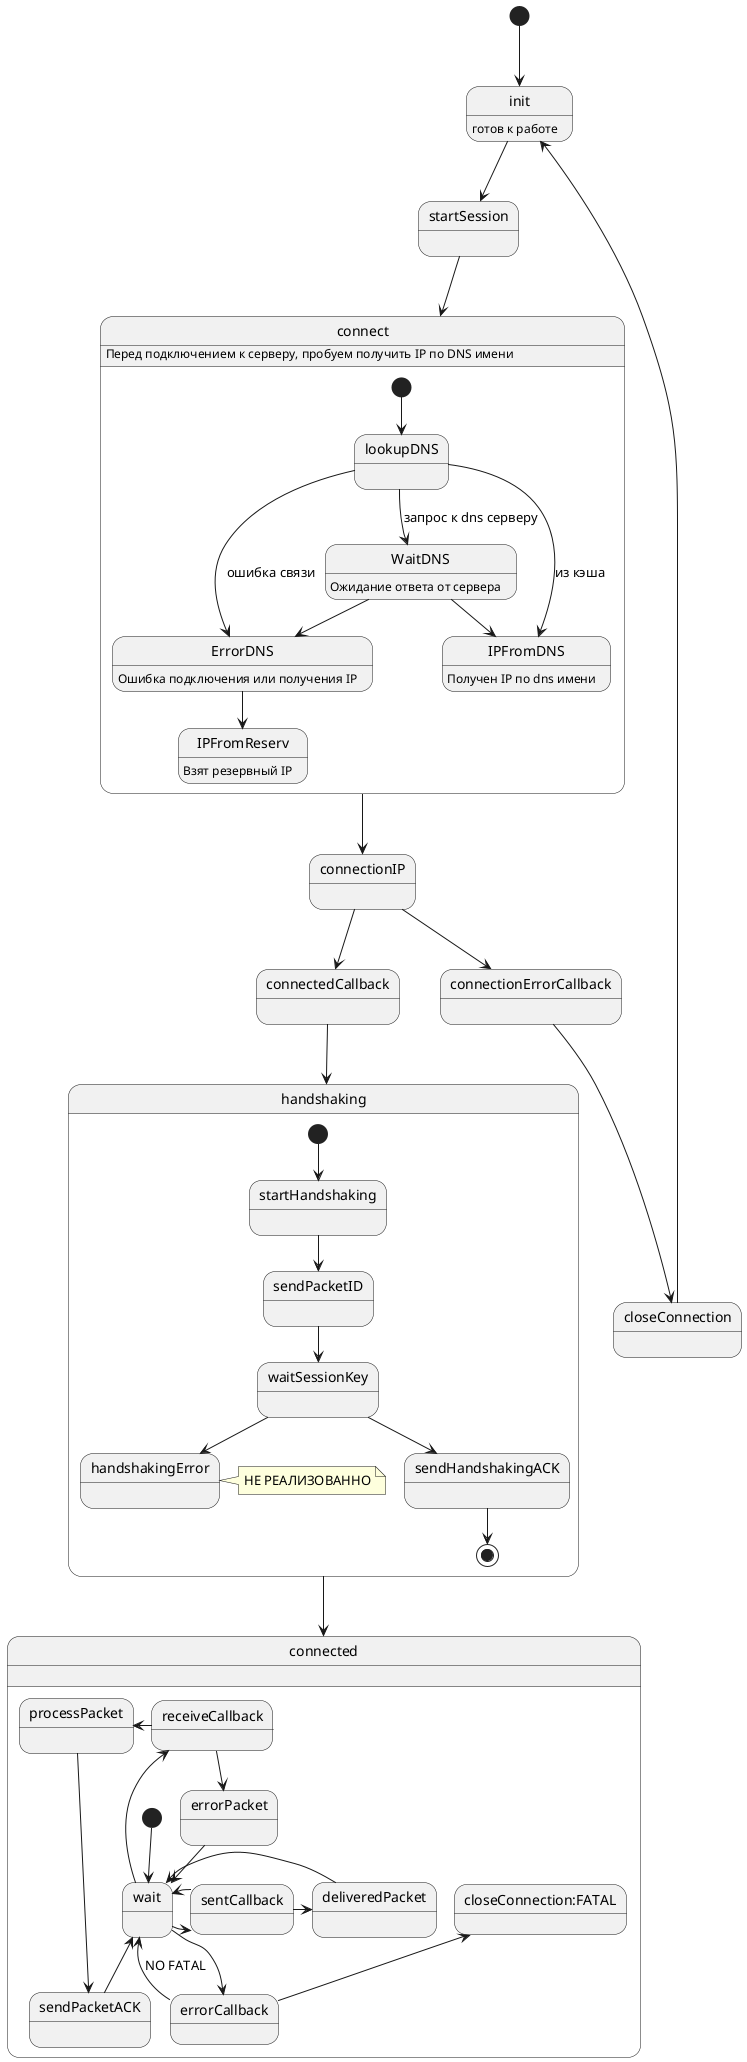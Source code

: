 @startuml

init: готов к работе
startSession:
connectionIP:
connectionErrorCallback:
connectedCallback:
closeConnection:
state connect{
	connect:Перед подключением к серверу, пробуем получить IP по DNS имени
	WaitDNS:Ожидание ответа от сервера
	ErrorDNS:Ошибка подключения или получения IP
	IPFromDNS:Получен IP по dns имени
	IPFromReserv:Взят резервный IP
	lookupDNS:
	[*]-->lookupDNS
	lookupDNS-->WaitDNS :запрос к dns серверу
	lookupDNS-->ErrorDNS :ошибка связи
	lookupDNS-->IPFromDNS :из кэша
	ErrorDNS-->IPFromReserv
	WaitDNS-->ErrorDNS
	WaitDNS-->IPFromDNS
	'IPFromDNS-->[*]
	'IPFromReserv-->[*]
}


state handshaking{
	startHandshaking:
	sendPacketID:
	waitSessionKey:
	sendHandshakingACK:
	handshakingError:

	[*]-->startHandshaking
	startHandshaking-->sendPacketID
	sendPacketID-->waitSessionKey
	waitSessionKey-->sendHandshakingACK
	sendHandshakingACK-->[*]
	waitSessionKey-->handshakingError
	note right of handshakingError: НЕ РЕАЛИЗОВАННО
}

state connected{
	connected:
	wait:
	processPacket:
	sendPacketACK:
	errorPacket:
	deliveredPacket:

	[*]-->wait
	wait-left->receiveCallback
	receiveCallback-->errorPacket
	errorPacket-->wait
	receiveCallback-left->processPacket
	processPacket-->sendPacketACK
	sendPacketACK-up->wait

	wait-right->sentCallback
	sentCallback->deliveredPacket
	deliveredPacket-left->wait
	sentCallback-left->wait

	wait-->errorCallback
	errorCallback-up->wait:NO FATAL
	errorCallback-up->closeConnection:FATAL
}

[*]-->init
init-->startSession
startSession-->connect
connect-->connectionIP
'handshakingError->closeConnection
handshaking-->connected

connectionIP-->connectionErrorCallback
connectionErrorCallback-->closeConnection
closeConnection-up->init
connectionIP-->connectedCallback

connectedCallback-->handshaking





@enduml
